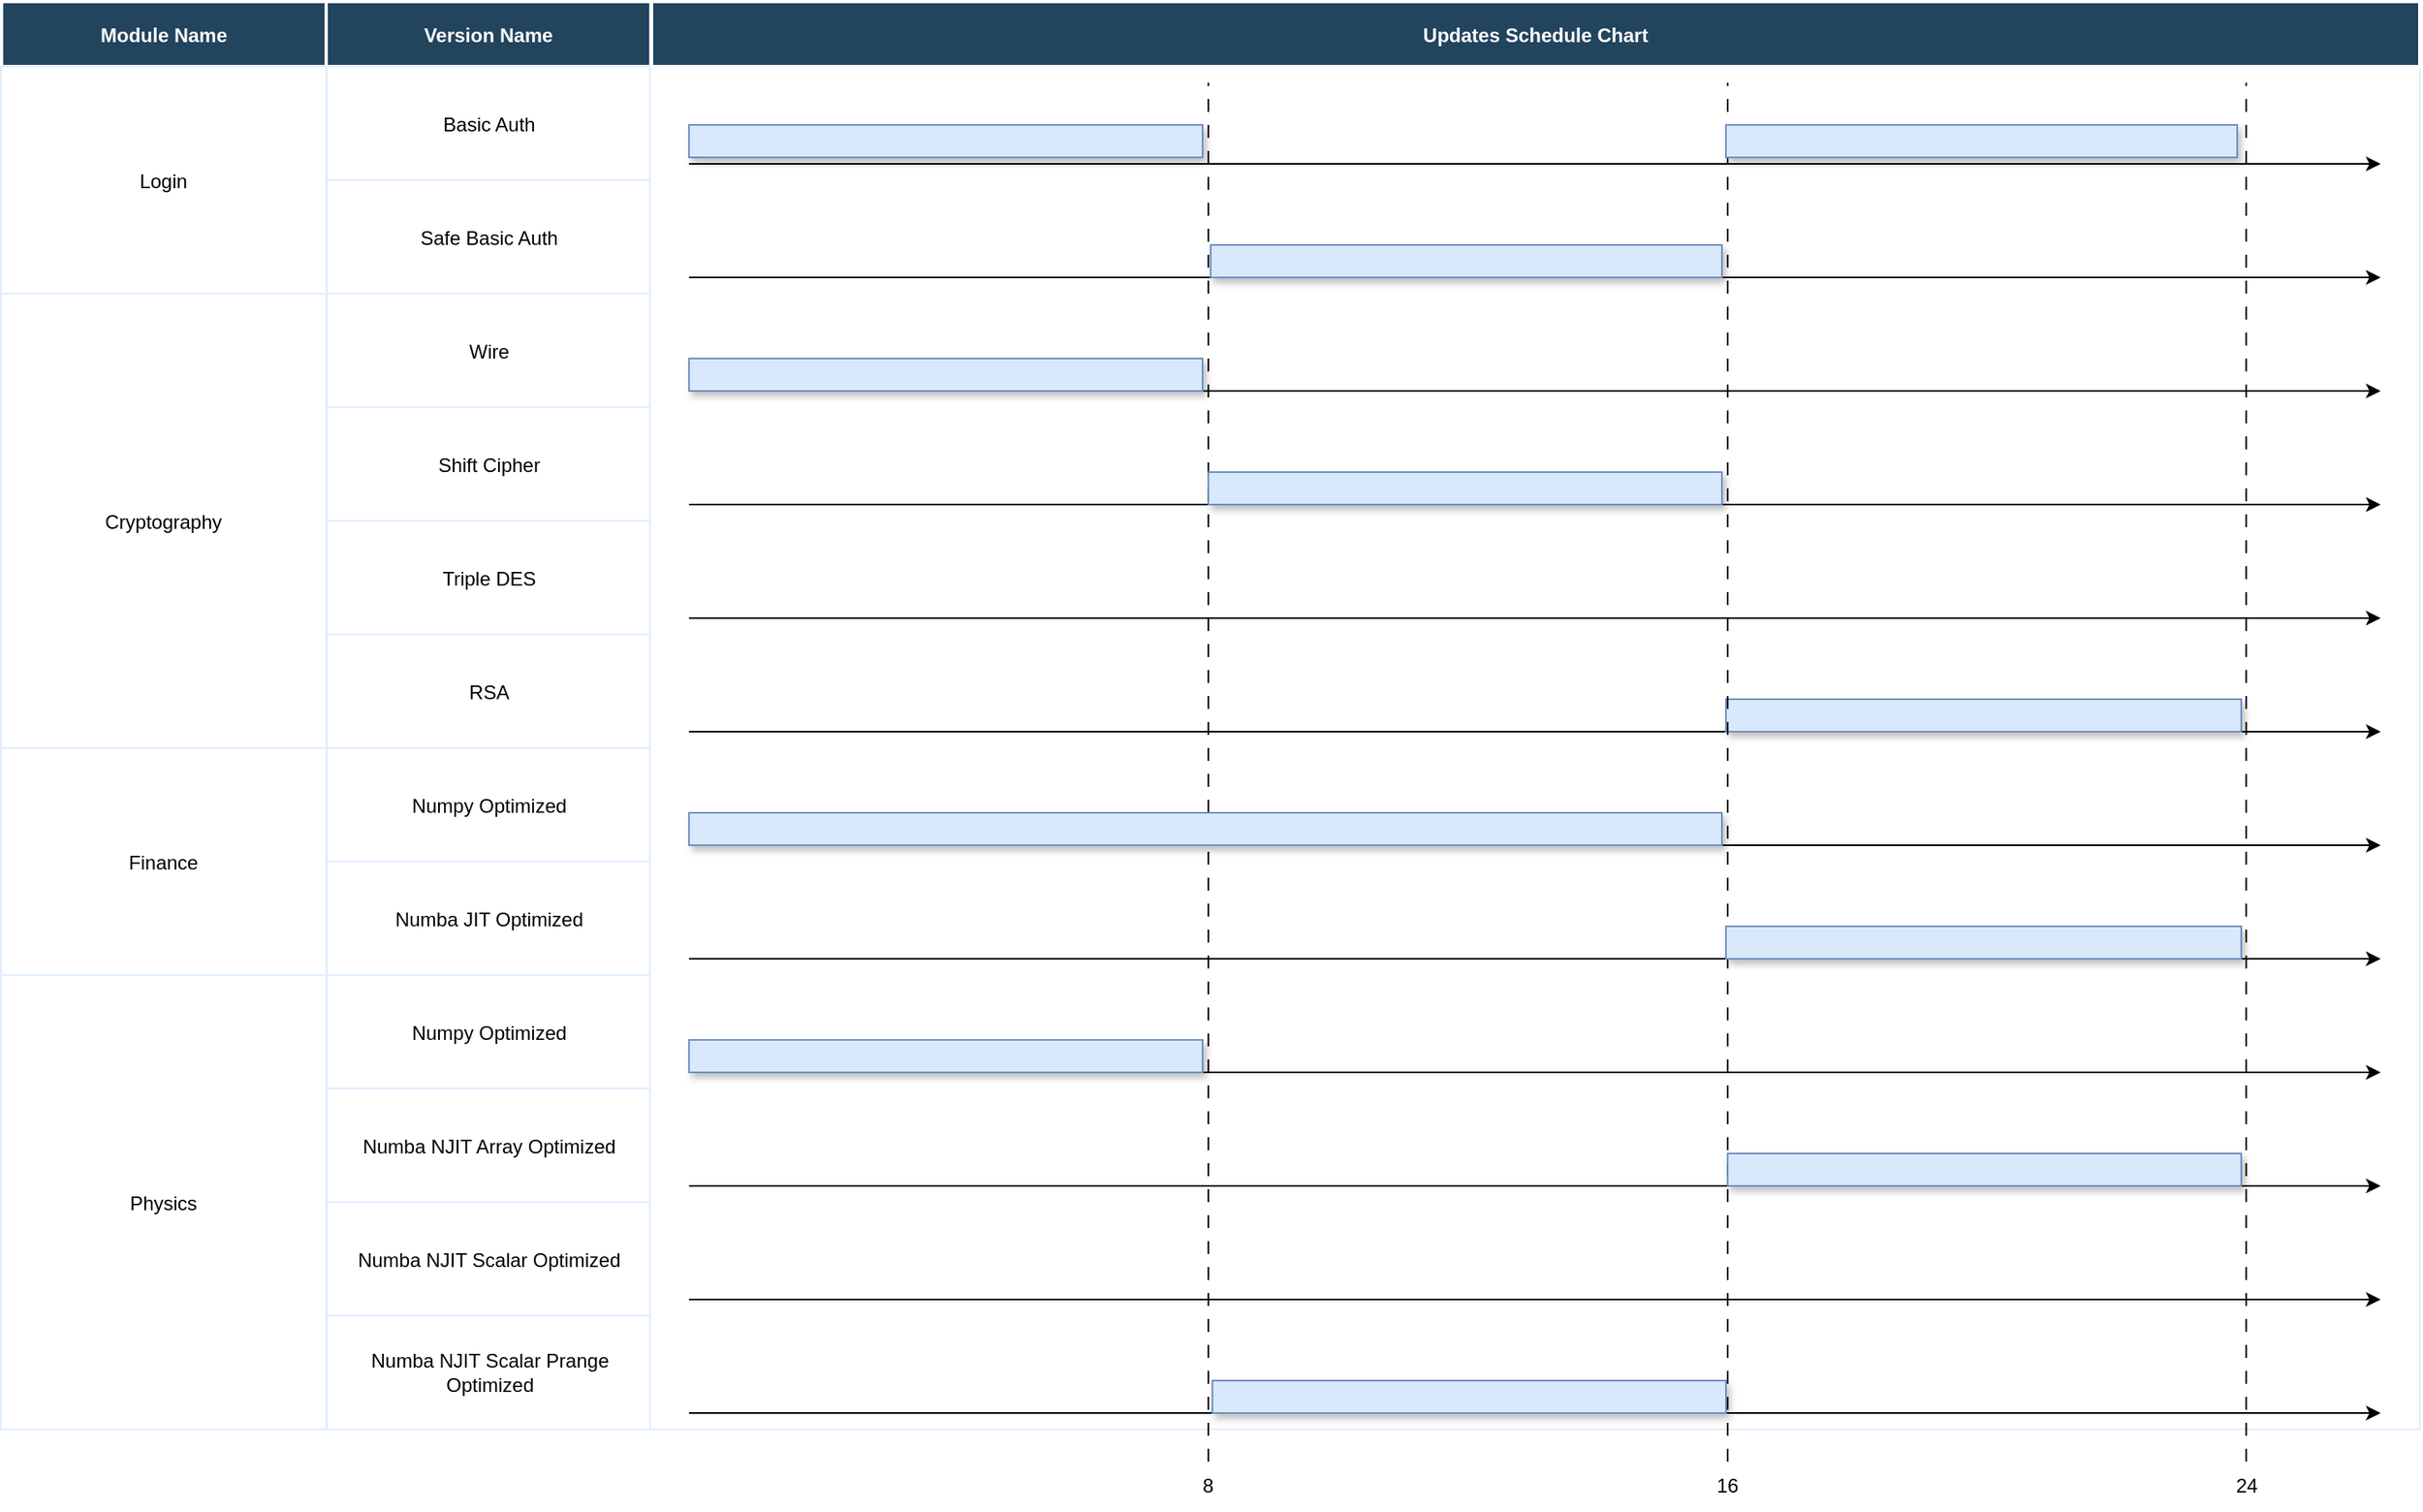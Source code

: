 <mxfile version="25.0.3">
  <diagram name="Page-1" id="FDWH1MTXkPHieDB_OmCZ">
    <mxGraphModel dx="2537" dy="899" grid="1" gridSize="10" guides="1" tooltips="1" connect="1" arrows="1" fold="1" page="1" pageScale="1" pageWidth="850" pageHeight="1100" math="0" shadow="0">
      <root>
        <mxCell id="0" />
        <mxCell id="1" parent="0" />
        <mxCell id="mS0YjMR69RyOEPcFSCN0-57" value="Module Name" style="fillColor=#23445D;strokeColor=#FFFFFF;strokeWidth=2;fontColor=#FFFFFF;fontStyle=1" vertex="1" parent="1">
          <mxGeometry x="-400" y="940" width="200" height="40" as="geometry" />
        </mxCell>
        <mxCell id="mS0YjMR69RyOEPcFSCN0-58" value="Version Name" style="fillColor=#23445D;strokeColor=#FFFFFF;strokeWidth=2;fontColor=#FFFFFF;fontStyle=1" vertex="1" parent="1">
          <mxGeometry x="-200" y="940" width="200" height="40" as="geometry" />
        </mxCell>
        <mxCell id="mS0YjMR69RyOEPcFSCN0-59" value="Login" style="align=center;strokeColor=#DEEDFF" vertex="1" parent="1">
          <mxGeometry x="-400.5" y="980" width="200.5" height="140" as="geometry" />
        </mxCell>
        <mxCell id="mS0YjMR69RyOEPcFSCN0-60" value="Basic Auth" style="align=center;strokeColor=#DEEDFF" vertex="1" parent="1">
          <mxGeometry x="-199.5" y="980" width="200" height="70" as="geometry" />
        </mxCell>
        <mxCell id="mS0YjMR69RyOEPcFSCN0-61" value="Safe Basic Auth" style="align=center;strokeColor=#DEEDFF" vertex="1" parent="1">
          <mxGeometry x="-199.5" y="1050" width="200" height="70" as="geometry" />
        </mxCell>
        <mxCell id="mS0YjMR69RyOEPcFSCN0-62" value="Wire" style="align=center;strokeColor=#DEEDFF" vertex="1" parent="1">
          <mxGeometry x="-199.5" y="1120" width="200" height="70" as="geometry" />
        </mxCell>
        <mxCell id="mS0YjMR69RyOEPcFSCN0-63" value="Shift Cipher" style="align=center;strokeColor=#DEEDFF" vertex="1" parent="1">
          <mxGeometry x="-199.5" y="1190" width="200" height="70" as="geometry" />
        </mxCell>
        <mxCell id="mS0YjMR69RyOEPcFSCN0-64" value="Cryptography" style="align=center;strokeColor=#DEEDFF" vertex="1" parent="1">
          <mxGeometry x="-400.5" y="1120" width="200.5" height="280" as="geometry" />
        </mxCell>
        <mxCell id="mS0YjMR69RyOEPcFSCN0-65" value="Finance" style="align=center;strokeColor=#DEEDFF" vertex="1" parent="1">
          <mxGeometry x="-400.5" y="1400" width="200.5" height="140" as="geometry" />
        </mxCell>
        <mxCell id="mS0YjMR69RyOEPcFSCN0-66" value="Triple DES" style="align=center;strokeColor=#DEEDFF" vertex="1" parent="1">
          <mxGeometry x="-199.5" y="1260" width="200" height="70" as="geometry" />
        </mxCell>
        <mxCell id="mS0YjMR69RyOEPcFSCN0-67" value="RSA" style="align=center;strokeColor=#DEEDFF" vertex="1" parent="1">
          <mxGeometry x="-199.5" y="1330" width="200" height="70" as="geometry" />
        </mxCell>
        <mxCell id="mS0YjMR69RyOEPcFSCN0-68" value="Numpy Optimized" style="align=center;strokeColor=#DEEDFF" vertex="1" parent="1">
          <mxGeometry x="-199.5" y="1400" width="200" height="70" as="geometry" />
        </mxCell>
        <mxCell id="mS0YjMR69RyOEPcFSCN0-69" value="Numba JIT Optimized" style="align=center;strokeColor=#DEEDFF" vertex="1" parent="1">
          <mxGeometry x="-199.5" y="1470" width="200" height="70" as="geometry" />
        </mxCell>
        <mxCell id="mS0YjMR69RyOEPcFSCN0-70" value="Numpy Optimized" style="align=center;strokeColor=#DEEDFF" vertex="1" parent="1">
          <mxGeometry x="-199.5" y="1540" width="200" height="70" as="geometry" />
        </mxCell>
        <mxCell id="mS0YjMR69RyOEPcFSCN0-71" value="Numba NJIT Array Optimized" style="align=center;strokeColor=#DEEDFF" vertex="1" parent="1">
          <mxGeometry x="-199.5" y="1610" width="200" height="70" as="geometry" />
        </mxCell>
        <mxCell id="mS0YjMR69RyOEPcFSCN0-72" value="Physics" style="align=center;strokeColor=#DEEDFF" vertex="1" parent="1">
          <mxGeometry x="-400.5" y="1540" width="200.5" height="280" as="geometry" />
        </mxCell>
        <mxCell id="mS0YjMR69RyOEPcFSCN0-73" value="Numba NJIT Scalar Optimized" style="align=center;strokeColor=#DEEDFF" vertex="1" parent="1">
          <mxGeometry x="-199.5" y="1680" width="200" height="70" as="geometry" />
        </mxCell>
        <mxCell id="mS0YjMR69RyOEPcFSCN0-74" value="Numba NJIT Scalar Prange Optimized" style="align=center;strokeColor=#DEEDFF;textShadow=0;labelBorderColor=none;labelBackgroundColor=none;whiteSpace=wrap;" vertex="1" parent="1">
          <mxGeometry x="-199.5" y="1750" width="200" height="70" as="geometry" />
        </mxCell>
        <mxCell id="mS0YjMR69RyOEPcFSCN0-75" value="" style="align=center;strokeColor=#DEEDFF" vertex="1" parent="1">
          <mxGeometry x="-0.5" y="980" width="1090.5" height="840" as="geometry" />
        </mxCell>
        <mxCell id="mS0YjMR69RyOEPcFSCN0-76" value="" style="edgeStyle=none;orthogonalLoop=1;jettySize=auto;html=1;rounded=0;endArrow=none;endFill=0;dashed=1;dashPattern=8 8;" edge="1" parent="1">
          <mxGeometry width="100" relative="1" as="geometry">
            <mxPoint x="343.57" y="1840" as="sourcePoint" />
            <mxPoint x="343.57" y="990" as="targetPoint" />
            <Array as="points" />
          </mxGeometry>
        </mxCell>
        <mxCell id="mS0YjMR69RyOEPcFSCN0-77" value="" style="edgeStyle=none;orthogonalLoop=1;jettySize=auto;html=1;rounded=0;" edge="1" parent="1">
          <mxGeometry width="100" relative="1" as="geometry">
            <mxPoint x="23.57" y="1040" as="sourcePoint" />
            <mxPoint x="1065.923" y="1040" as="targetPoint" />
            <Array as="points" />
          </mxGeometry>
        </mxCell>
        <mxCell id="mS0YjMR69RyOEPcFSCN0-78" value="" style="align=left;strokeColor=#6c8ebf;html=1;fillColor=#dae8fc;shadow=1;" vertex="1" parent="1">
          <mxGeometry x="23.57" y="1016" width="316.43" height="20" as="geometry" />
        </mxCell>
        <mxCell id="mS0YjMR69RyOEPcFSCN0-80" value="" style="edgeStyle=none;orthogonalLoop=1;jettySize=auto;html=1;rounded=0;" edge="1" parent="1">
          <mxGeometry width="100" relative="1" as="geometry">
            <mxPoint x="23.57" y="1110" as="sourcePoint" />
            <mxPoint x="1065.923" y="1110" as="targetPoint" />
            <Array as="points" />
          </mxGeometry>
        </mxCell>
        <mxCell id="mS0YjMR69RyOEPcFSCN0-81" value="" style="align=left;strokeColor=#6c8ebf;html=1;fillColor=#dae8fc;shadow=1;" vertex="1" parent="1">
          <mxGeometry x="345" y="1090" width="315" height="20" as="geometry" />
        </mxCell>
        <mxCell id="mS0YjMR69RyOEPcFSCN0-83" value="" style="edgeStyle=none;orthogonalLoop=1;jettySize=auto;html=1;rounded=0;" edge="1" parent="1">
          <mxGeometry width="100" relative="1" as="geometry">
            <mxPoint x="23.57" y="1180" as="sourcePoint" />
            <mxPoint x="1065.923" y="1180" as="targetPoint" />
            <Array as="points" />
          </mxGeometry>
        </mxCell>
        <mxCell id="mS0YjMR69RyOEPcFSCN0-86" value="" style="edgeStyle=none;orthogonalLoop=1;jettySize=auto;html=1;rounded=0;" edge="1" parent="1">
          <mxGeometry width="100" relative="1" as="geometry">
            <mxPoint x="23.57" y="1250" as="sourcePoint" />
            <mxPoint x="1065.923" y="1250" as="targetPoint" />
            <Array as="points" />
          </mxGeometry>
        </mxCell>
        <mxCell id="mS0YjMR69RyOEPcFSCN0-87" value="" style="edgeStyle=none;orthogonalLoop=1;jettySize=auto;html=1;rounded=0;" edge="1" parent="1">
          <mxGeometry width="100" relative="1" as="geometry">
            <mxPoint x="23.57" y="1320" as="sourcePoint" />
            <mxPoint x="1065.923" y="1320" as="targetPoint" />
            <Array as="points" />
          </mxGeometry>
        </mxCell>
        <mxCell id="mS0YjMR69RyOEPcFSCN0-88" value="" style="align=left;strokeColor=#6c8ebf;html=1;fillColor=#dae8fc;shadow=1;" vertex="1" parent="1">
          <mxGeometry x="343.57" y="1230" width="316.43" height="20" as="geometry" />
        </mxCell>
        <mxCell id="mS0YjMR69RyOEPcFSCN0-90" value="" style="edgeStyle=none;orthogonalLoop=1;jettySize=auto;html=1;rounded=0;" edge="1" parent="1">
          <mxGeometry width="100" relative="1" as="geometry">
            <mxPoint x="23.57" y="1390" as="sourcePoint" />
            <mxPoint x="1065.923" y="1390" as="targetPoint" />
            <Array as="points" />
          </mxGeometry>
        </mxCell>
        <mxCell id="mS0YjMR69RyOEPcFSCN0-91" value="" style="align=left;strokeColor=#6c8ebf;html=1;fillColor=#dae8fc;shadow=1;" vertex="1" parent="1">
          <mxGeometry x="662.5" y="1370" width="317.5" height="20" as="geometry" />
        </mxCell>
        <mxCell id="mS0YjMR69RyOEPcFSCN0-93" value="" style="edgeStyle=none;orthogonalLoop=1;jettySize=auto;html=1;rounded=0;" edge="1" parent="1">
          <mxGeometry width="100" relative="1" as="geometry">
            <mxPoint x="23.57" y="1460" as="sourcePoint" />
            <mxPoint x="1065.923" y="1460" as="targetPoint" />
            <Array as="points" />
          </mxGeometry>
        </mxCell>
        <mxCell id="mS0YjMR69RyOEPcFSCN0-94" value="" style="edgeStyle=none;orthogonalLoop=1;jettySize=auto;html=1;rounded=0;" edge="1" parent="1">
          <mxGeometry width="100" relative="1" as="geometry">
            <mxPoint x="23.57" y="1530" as="sourcePoint" />
            <mxPoint x="1065.923" y="1530" as="targetPoint" />
            <Array as="points" />
          </mxGeometry>
        </mxCell>
        <mxCell id="mS0YjMR69RyOEPcFSCN0-95" value="" style="edgeStyle=none;orthogonalLoop=1;jettySize=auto;html=1;rounded=0;" edge="1" parent="1">
          <mxGeometry width="100" relative="1" as="geometry">
            <mxPoint x="23.57" y="1600" as="sourcePoint" />
            <mxPoint x="1065.923" y="1600" as="targetPoint" />
            <Array as="points" />
          </mxGeometry>
        </mxCell>
        <mxCell id="mS0YjMR69RyOEPcFSCN0-96" value="" style="align=left;strokeColor=#6c8ebf;html=1;fillColor=#dae8fc;shadow=1;" vertex="1" parent="1">
          <mxGeometry x="23.57" y="1160" width="316.43" height="20" as="geometry" />
        </mxCell>
        <mxCell id="mS0YjMR69RyOEPcFSCN0-97" value="" style="edgeStyle=none;orthogonalLoop=1;jettySize=auto;html=1;rounded=0;" edge="1" parent="1">
          <mxGeometry width="100" relative="1" as="geometry">
            <mxPoint x="23.57" y="1670" as="sourcePoint" />
            <mxPoint x="1065.923" y="1670" as="targetPoint" />
            <Array as="points" />
          </mxGeometry>
        </mxCell>
        <mxCell id="mS0YjMR69RyOEPcFSCN0-98" value="" style="align=left;strokeColor=#6c8ebf;html=1;fillColor=#dae8fc;shadow=1;" vertex="1" parent="1">
          <mxGeometry x="23.57" y="1440" width="636.43" height="20" as="geometry" />
        </mxCell>
        <mxCell id="mS0YjMR69RyOEPcFSCN0-99" value="" style="edgeStyle=none;orthogonalLoop=1;jettySize=auto;html=1;rounded=0;" edge="1" parent="1">
          <mxGeometry width="100" relative="1" as="geometry">
            <mxPoint x="23.57" y="1740" as="sourcePoint" />
            <mxPoint x="1065.923" y="1740" as="targetPoint" />
            <Array as="points" />
          </mxGeometry>
        </mxCell>
        <mxCell id="mS0YjMR69RyOEPcFSCN0-100" value="" style="edgeStyle=none;orthogonalLoop=1;jettySize=auto;html=1;rounded=0;" edge="1" parent="1">
          <mxGeometry width="100" relative="1" as="geometry">
            <mxPoint x="23.57" y="1810" as="sourcePoint" />
            <mxPoint x="1065.923" y="1810" as="targetPoint" />
            <Array as="points" />
          </mxGeometry>
        </mxCell>
        <mxCell id="mS0YjMR69RyOEPcFSCN0-101" value="" style="align=left;strokeColor=#6c8ebf;html=1;fillColor=#dae8fc;shadow=1;" vertex="1" parent="1">
          <mxGeometry x="23.57" y="1580" width="316.43" height="20" as="geometry" />
        </mxCell>
        <mxCell id="mS0YjMR69RyOEPcFSCN0-103" value="" style="edgeStyle=none;orthogonalLoop=1;jettySize=auto;html=1;rounded=0;endArrow=none;endFill=0;dashed=1;dashPattern=8 8;" edge="1" parent="1">
          <mxGeometry width="100" relative="1" as="geometry">
            <mxPoint x="663.57" y="1840" as="sourcePoint" />
            <mxPoint x="663.57" y="990" as="targetPoint" />
            <Array as="points" />
          </mxGeometry>
        </mxCell>
        <mxCell id="mS0YjMR69RyOEPcFSCN0-104" value="" style="edgeStyle=none;orthogonalLoop=1;jettySize=auto;html=1;rounded=0;endArrow=none;endFill=0;dashed=1;dashPattern=8 8;" edge="1" parent="1">
          <mxGeometry width="100" relative="1" as="geometry">
            <mxPoint x="983.07" y="1840" as="sourcePoint" />
            <mxPoint x="983.07" y="990" as="targetPoint" />
            <Array as="points" />
          </mxGeometry>
        </mxCell>
        <mxCell id="mS0YjMR69RyOEPcFSCN0-105" value="Updates Schedule Chart" style="fillColor=#23445D;strokeColor=#FFFFFF;strokeWidth=2;fontColor=#FFFFFF;fontStyle=1" vertex="1" parent="1">
          <mxGeometry x="0.5" y="940" width="1089.5" height="40" as="geometry" />
        </mxCell>
        <mxCell id="mS0YjMR69RyOEPcFSCN0-106" value="8" style="text;html=1;align=center;verticalAlign=middle;resizable=0;points=[];autosize=1;strokeColor=none;fillColor=none;" vertex="1" parent="1">
          <mxGeometry x="328" y="1840" width="30" height="30" as="geometry" />
        </mxCell>
        <mxCell id="mS0YjMR69RyOEPcFSCN0-107" value="16" style="text;html=1;align=center;verticalAlign=middle;resizable=0;points=[];autosize=1;strokeColor=none;fillColor=none;" vertex="1" parent="1">
          <mxGeometry x="643" y="1840" width="40" height="30" as="geometry" />
        </mxCell>
        <mxCell id="mS0YjMR69RyOEPcFSCN0-108" value="24" style="text;html=1;align=center;verticalAlign=middle;resizable=0;points=[];autosize=1;strokeColor=none;fillColor=none;" vertex="1" parent="1">
          <mxGeometry x="963" y="1840" width="40" height="30" as="geometry" />
        </mxCell>
        <mxCell id="mS0YjMR69RyOEPcFSCN0-112" value="" style="align=left;strokeColor=#6c8ebf;html=1;fillColor=#dae8fc;shadow=1;" vertex="1" parent="1">
          <mxGeometry x="662.5" y="1510" width="317.5" height="20" as="geometry" />
        </mxCell>
        <mxCell id="mS0YjMR69RyOEPcFSCN0-114" value="" style="align=left;strokeColor=#6c8ebf;html=1;fillColor=#dae8fc;shadow=1;" vertex="1" parent="1">
          <mxGeometry x="662.5" y="1016" width="315" height="20" as="geometry" />
        </mxCell>
        <mxCell id="mS0YjMR69RyOEPcFSCN0-115" value="" style="align=left;strokeColor=#6c8ebf;html=1;fillColor=#dae8fc;shadow=1;" vertex="1" parent="1">
          <mxGeometry x="346.07" y="1790" width="316.43" height="20" as="geometry" />
        </mxCell>
        <mxCell id="mS0YjMR69RyOEPcFSCN0-116" value="" style="align=left;strokeColor=#6c8ebf;html=1;fillColor=#dae8fc;shadow=1;" vertex="1" parent="1">
          <mxGeometry x="663.57" y="1650" width="316.43" height="20" as="geometry" />
        </mxCell>
      </root>
    </mxGraphModel>
  </diagram>
</mxfile>
